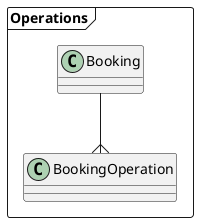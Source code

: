 @startuml 
skinparam package {
	BorderStyle dotted
}

frame "Operations" {
	Booking --{ BookingOperation
}

@enduml